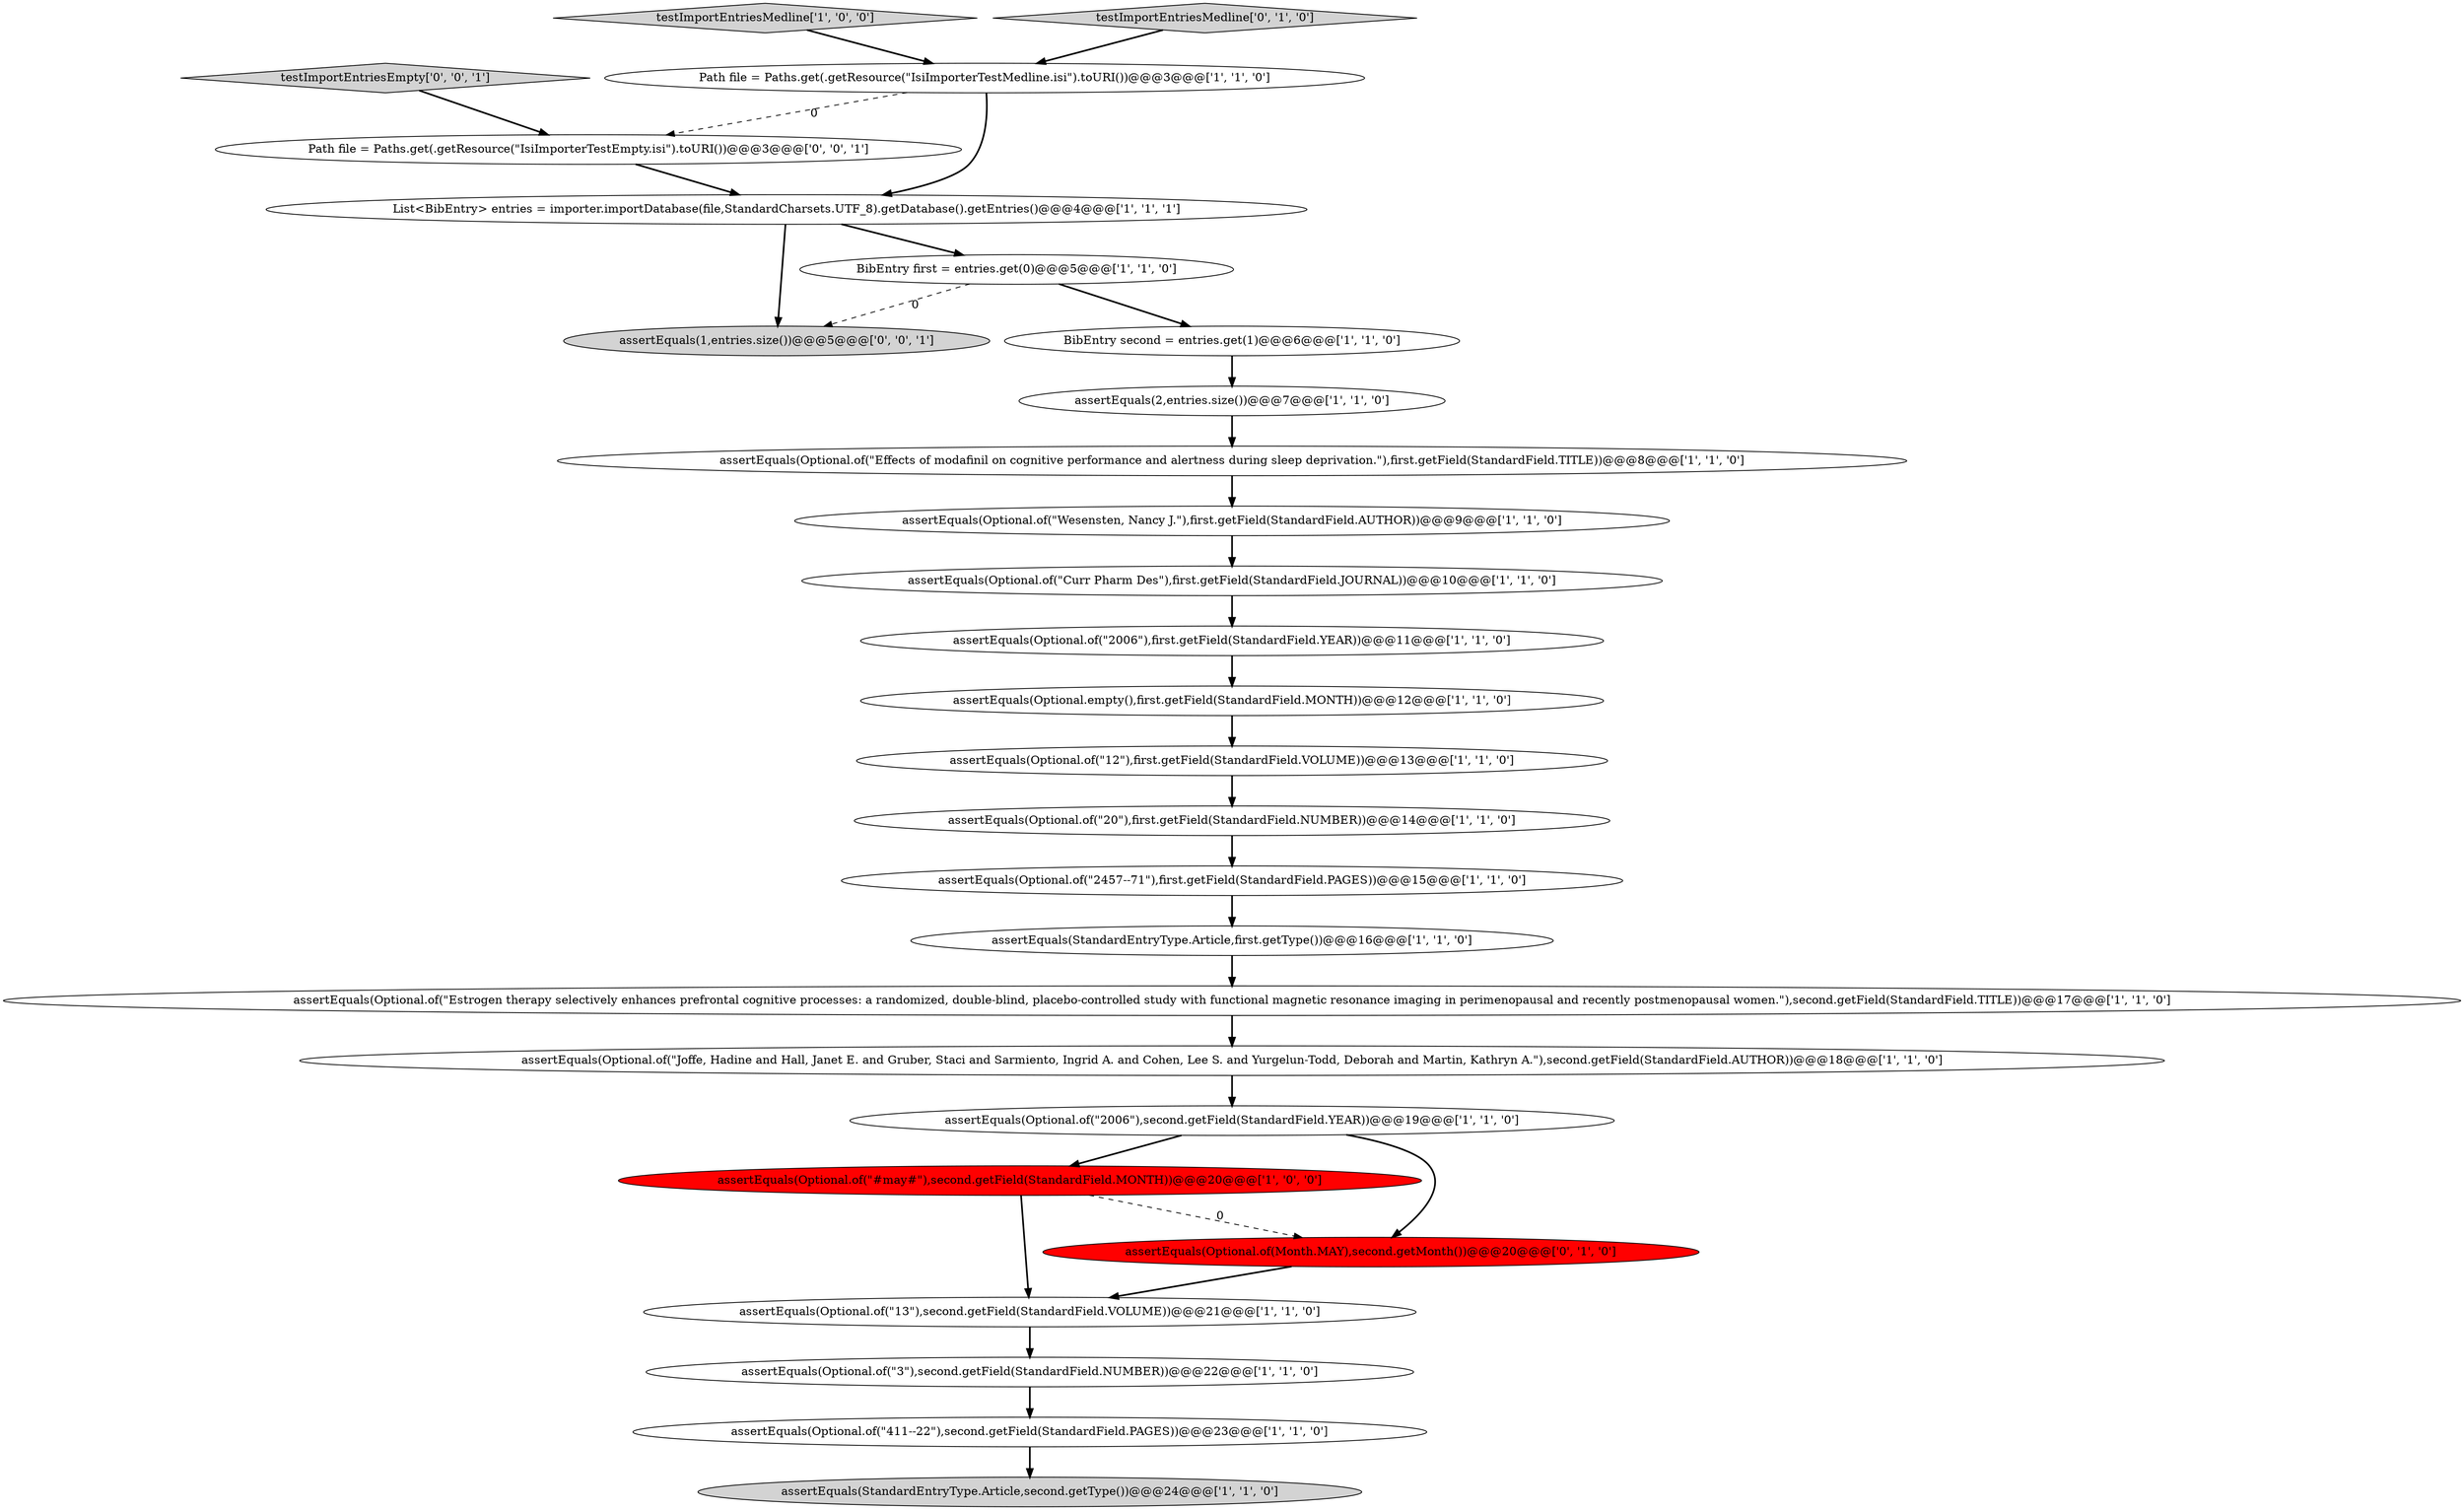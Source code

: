 digraph {
10 [style = filled, label = "assertEquals(Optional.of(\"12\"),first.getField(StandardField.VOLUME))@@@13@@@['1', '1', '0']", fillcolor = white, shape = ellipse image = "AAA0AAABBB1BBB"];
25 [style = filled, label = "testImportEntriesEmpty['0', '0', '1']", fillcolor = lightgray, shape = diamond image = "AAA0AAABBB3BBB"];
8 [style = filled, label = "assertEquals(Optional.of(\"13\"),second.getField(StandardField.VOLUME))@@@21@@@['1', '1', '0']", fillcolor = white, shape = ellipse image = "AAA0AAABBB1BBB"];
14 [style = filled, label = "Path file = Paths.get(.getResource(\"IsiImporterTestMedline.isi\").toURI())@@@3@@@['1', '1', '0']", fillcolor = white, shape = ellipse image = "AAA0AAABBB1BBB"];
11 [style = filled, label = "assertEquals(2,entries.size())@@@7@@@['1', '1', '0']", fillcolor = white, shape = ellipse image = "AAA0AAABBB1BBB"];
17 [style = filled, label = "assertEquals(Optional.of(\"Joffe, Hadine and Hall, Janet E. and Gruber, Staci and Sarmiento, Ingrid A. and Cohen, Lee S. and Yurgelun-Todd, Deborah and Martin, Kathryn A.\"),second.getField(StandardField.AUTHOR))@@@18@@@['1', '1', '0']", fillcolor = white, shape = ellipse image = "AAA0AAABBB1BBB"];
27 [style = filled, label = "assertEquals(1,entries.size())@@@5@@@['0', '0', '1']", fillcolor = lightgray, shape = ellipse image = "AAA0AAABBB3BBB"];
15 [style = filled, label = "BibEntry first = entries.get(0)@@@5@@@['1', '1', '0']", fillcolor = white, shape = ellipse image = "AAA0AAABBB1BBB"];
5 [style = filled, label = "BibEntry second = entries.get(1)@@@6@@@['1', '1', '0']", fillcolor = white, shape = ellipse image = "AAA0AAABBB1BBB"];
0 [style = filled, label = "assertEquals(Optional.of(\"2006\"),second.getField(StandardField.YEAR))@@@19@@@['1', '1', '0']", fillcolor = white, shape = ellipse image = "AAA0AAABBB1BBB"];
2 [style = filled, label = "assertEquals(StandardEntryType.Article,first.getType())@@@16@@@['1', '1', '0']", fillcolor = white, shape = ellipse image = "AAA0AAABBB1BBB"];
3 [style = filled, label = "assertEquals(Optional.of(\"2457--71\"),first.getField(StandardField.PAGES))@@@15@@@['1', '1', '0']", fillcolor = white, shape = ellipse image = "AAA0AAABBB1BBB"];
19 [style = filled, label = "assertEquals(Optional.of(\"3\"),second.getField(StandardField.NUMBER))@@@22@@@['1', '1', '0']", fillcolor = white, shape = ellipse image = "AAA0AAABBB1BBB"];
9 [style = filled, label = "assertEquals(Optional.of(\"Wesensten, Nancy J.\"),first.getField(StandardField.AUTHOR))@@@9@@@['1', '1', '0']", fillcolor = white, shape = ellipse image = "AAA0AAABBB1BBB"];
21 [style = filled, label = "assertEquals(Optional.of(\"411--22\"),second.getField(StandardField.PAGES))@@@23@@@['1', '1', '0']", fillcolor = white, shape = ellipse image = "AAA0AAABBB1BBB"];
13 [style = filled, label = "assertEquals(Optional.of(\"20\"),first.getField(StandardField.NUMBER))@@@14@@@['1', '1', '0']", fillcolor = white, shape = ellipse image = "AAA0AAABBB1BBB"];
20 [style = filled, label = "assertEquals(Optional.empty(),first.getField(StandardField.MONTH))@@@12@@@['1', '1', '0']", fillcolor = white, shape = ellipse image = "AAA0AAABBB1BBB"];
6 [style = filled, label = "assertEquals(Optional.of(\"Effects of modafinil on cognitive performance and alertness during sleep deprivation.\"),first.getField(StandardField.TITLE))@@@8@@@['1', '1', '0']", fillcolor = white, shape = ellipse image = "AAA0AAABBB1BBB"];
22 [style = filled, label = "assertEquals(Optional.of(\"2006\"),first.getField(StandardField.YEAR))@@@11@@@['1', '1', '0']", fillcolor = white, shape = ellipse image = "AAA0AAABBB1BBB"];
18 [style = filled, label = "testImportEntriesMedline['1', '0', '0']", fillcolor = lightgray, shape = diamond image = "AAA0AAABBB1BBB"];
1 [style = filled, label = "List<BibEntry> entries = importer.importDatabase(file,StandardCharsets.UTF_8).getDatabase().getEntries()@@@4@@@['1', '1', '1']", fillcolor = white, shape = ellipse image = "AAA0AAABBB1BBB"];
16 [style = filled, label = "assertEquals(StandardEntryType.Article,second.getType())@@@24@@@['1', '1', '0']", fillcolor = lightgray, shape = ellipse image = "AAA0AAABBB1BBB"];
26 [style = filled, label = "Path file = Paths.get(.getResource(\"IsiImporterTestEmpty.isi\").toURI())@@@3@@@['0', '0', '1']", fillcolor = white, shape = ellipse image = "AAA0AAABBB3BBB"];
24 [style = filled, label = "testImportEntriesMedline['0', '1', '0']", fillcolor = lightgray, shape = diamond image = "AAA0AAABBB2BBB"];
12 [style = filled, label = "assertEquals(Optional.of(\"Estrogen therapy selectively enhances prefrontal cognitive processes: a randomized, double-blind, placebo-controlled study with functional magnetic resonance imaging in perimenopausal and recently postmenopausal women.\"),second.getField(StandardField.TITLE))@@@17@@@['1', '1', '0']", fillcolor = white, shape = ellipse image = "AAA0AAABBB1BBB"];
4 [style = filled, label = "assertEquals(Optional.of(\"#may#\"),second.getField(StandardField.MONTH))@@@20@@@['1', '0', '0']", fillcolor = red, shape = ellipse image = "AAA1AAABBB1BBB"];
7 [style = filled, label = "assertEquals(Optional.of(\"Curr Pharm Des\"),first.getField(StandardField.JOURNAL))@@@10@@@['1', '1', '0']", fillcolor = white, shape = ellipse image = "AAA0AAABBB1BBB"];
23 [style = filled, label = "assertEquals(Optional.of(Month.MAY),second.getMonth())@@@20@@@['0', '1', '0']", fillcolor = red, shape = ellipse image = "AAA1AAABBB2BBB"];
8->19 [style = bold, label=""];
1->15 [style = bold, label=""];
11->6 [style = bold, label=""];
26->1 [style = bold, label=""];
12->17 [style = bold, label=""];
1->27 [style = bold, label=""];
23->8 [style = bold, label=""];
9->7 [style = bold, label=""];
15->5 [style = bold, label=""];
2->12 [style = bold, label=""];
14->1 [style = bold, label=""];
24->14 [style = bold, label=""];
20->10 [style = bold, label=""];
14->26 [style = dashed, label="0"];
7->22 [style = bold, label=""];
17->0 [style = bold, label=""];
0->23 [style = bold, label=""];
13->3 [style = bold, label=""];
22->20 [style = bold, label=""];
10->13 [style = bold, label=""];
3->2 [style = bold, label=""];
0->4 [style = bold, label=""];
25->26 [style = bold, label=""];
21->16 [style = bold, label=""];
4->8 [style = bold, label=""];
5->11 [style = bold, label=""];
15->27 [style = dashed, label="0"];
6->9 [style = bold, label=""];
4->23 [style = dashed, label="0"];
18->14 [style = bold, label=""];
19->21 [style = bold, label=""];
}

